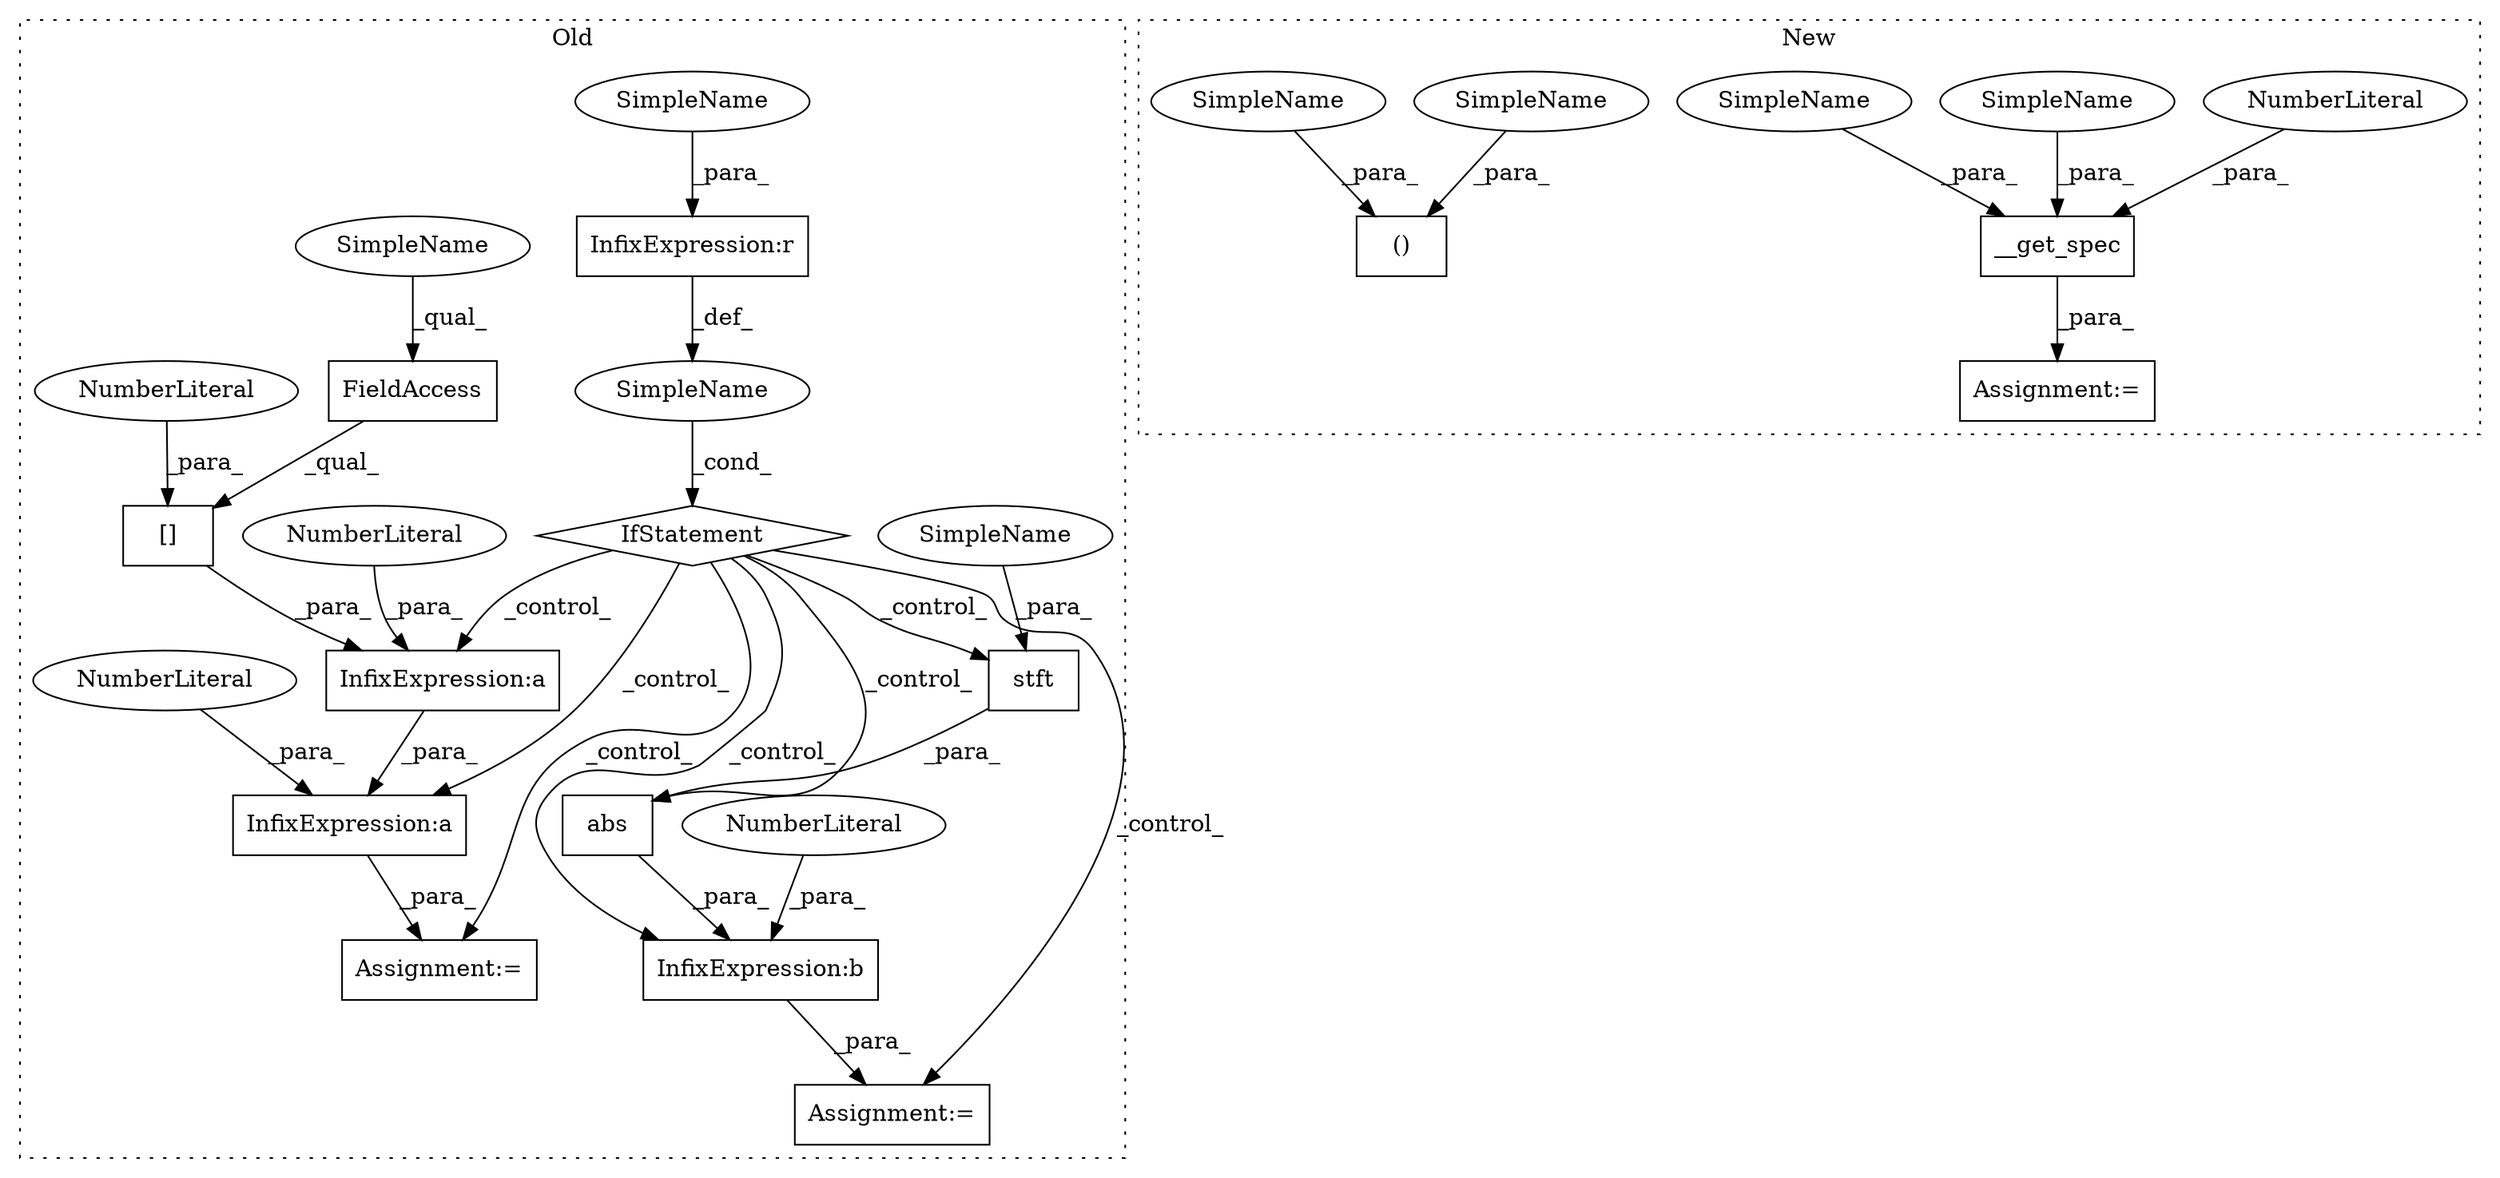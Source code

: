 digraph G {
subgraph cluster0 {
1 [label="IfStatement" a="25" s="6056,6069" l="4,2" shape="diamond"];
3 [label="SimpleName" a="42" s="" l="" shape="ellipse"];
4 [label="stft" a="32" s="6092,6115" l="5,1" shape="box"];
5 [label="InfixExpression:r" a="27" s="6061" l="4" shape="box"];
7 [label="Assignment:=" a="7" s="6080" l="1" shape="box"];
9 [label="InfixExpression:a" a="27" s="6167" l="3" shape="box"];
10 [label="InfixExpression:a" a="27" s="6162" l="3" shape="box"];
11 [label="[]" a="2" s="6152,6161" l="8,1" shape="box"];
12 [label="NumberLiteral" a="34" s="6160" l="1" shape="ellipse"];
13 [label="NumberLiteral" a="34" s="6165" l="1" shape="ellipse"];
14 [label="NumberLiteral" a="34" s="6170" l="1" shape="ellipse"];
15 [label="abs" a="32" s="6088,6116" l="4,1" shape="box"];
16 [label="FieldAccess" a="22" s="6152" l="7" shape="box"];
17 [label="Assignment:=" a="7" s="6149" l="1" shape="box"];
18 [label="InfixExpression:b" a="27" s="6117" l="3" shape="box"];
20 [label="NumberLiteral" a="34" s="6120" l="1" shape="ellipse"];
21 [label="SimpleName" a="42" s="6060" l="1" shape="ellipse"];
22 [label="SimpleName" a="42" s="6152" l="1" shape="ellipse"];
23 [label="SimpleName" a="42" s="6099" l="5" shape="ellipse"];
label = "Old";
style="dotted";
}
subgraph cluster1 {
2 [label="__get_spec" a="32" s="6103,6139" l="11,1" shape="box"];
6 [label="Assignment:=" a="7" s="6101" l="2" shape="box"];
8 [label="()" a="106" s="6082" l="19" shape="box"];
19 [label="NumberLiteral" a="34" s="6138" l="1" shape="ellipse"];
24 [label="SimpleName" a="42" s="6121" l="5" shape="ellipse"];
25 [label="SimpleName" a="42" s="6096" l="5" shape="ellipse"];
26 [label="SimpleName" a="42" s="6119" l="1" shape="ellipse"];
27 [label="SimpleName" a="42" s="6082" l="1" shape="ellipse"];
label = "New";
style="dotted";
}
1 -> 9 [label="_control_"];
1 -> 7 [label="_control_"];
1 -> 15 [label="_control_"];
1 -> 10 [label="_control_"];
1 -> 18 [label="_control_"];
1 -> 4 [label="_control_"];
1 -> 17 [label="_control_"];
2 -> 6 [label="_para_"];
3 -> 1 [label="_cond_"];
4 -> 15 [label="_para_"];
5 -> 3 [label="_def_"];
9 -> 17 [label="_para_"];
10 -> 9 [label="_para_"];
11 -> 10 [label="_para_"];
12 -> 11 [label="_para_"];
13 -> 10 [label="_para_"];
14 -> 9 [label="_para_"];
15 -> 18 [label="_para_"];
16 -> 11 [label="_qual_"];
18 -> 7 [label="_para_"];
19 -> 2 [label="_para_"];
20 -> 18 [label="_para_"];
21 -> 5 [label="_para_"];
22 -> 16 [label="_qual_"];
23 -> 4 [label="_para_"];
24 -> 2 [label="_para_"];
25 -> 8 [label="_para_"];
26 -> 2 [label="_para_"];
27 -> 8 [label="_para_"];
}